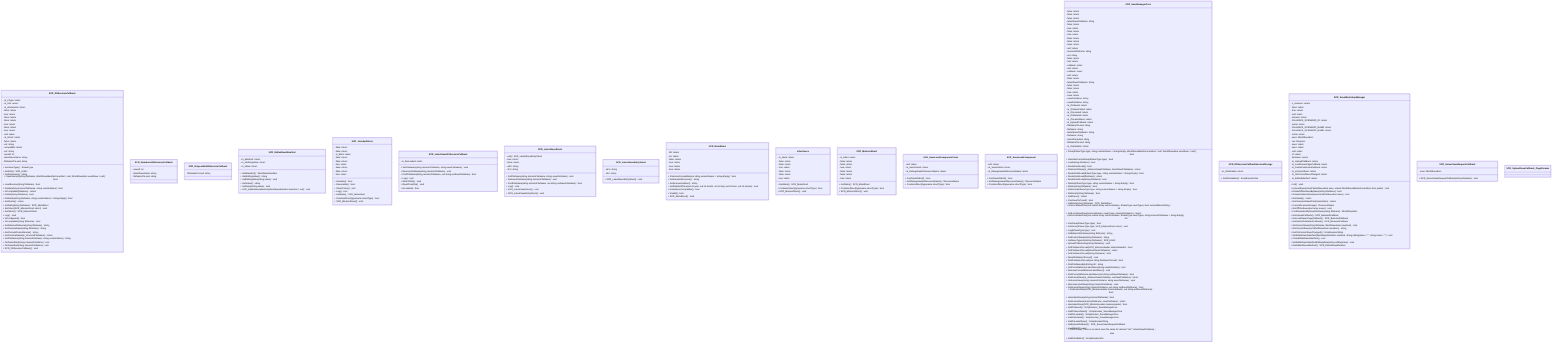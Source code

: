 classDiagram

    class SCR_DSSessionCallback {
        - m_eType: return
        - m_Info: return
        - m_sExtension: return
        - false: return
        - true: return
        - false: return
        - false: return
        - true: return
        - false: return
        - true: return
        - null: return
        - m_Struct: return
        - false: return
        - ext: string
        - compatible: return
        - ext: string
        - saveId: int
        - latestSaveName: string
        - fileNameToLoad: string
        + GetSaveType() ESaveType
        + GetInfo() SCR_UIInfo
        + GetExtension() string
        + SaveSession(string fileName, WorldSaveManifest manifest = null, WorldSaveItem usedSave = null) bool
        + LoadSession(string fileName) bool
        + Delete(string missionFileName, string customName) bool
        + IsCompatible(fileName) return
        + Delete(string fileName) bool
        + FileExists(string fileName, string customName = string.Empty) bool
        + GetGame() return
        + GetMeta(string fileName) SCR_MetaStruct
        + SetStruct(SCR_MissionStruct struct) void
        + GetStruct() SCR_MissionStruct
        + Log() void
        + IsConfigured() bool
        + IsCompatible(string fileName) bool
        + GetMissionFileName(string fileName) string
        + GetCustomName(string fileName) string
        + GetCurrentCustomName() string
        + GetCustomName(m_sCurrentFileName) return
        + GetFileName(string missionFileName, string customName) string
        + OnGameStart(string missionFileName) void
        + OnGameEnd(string missionFileName) void
        + SCR_DSSessionCallback() void
    }

    class SCR_NumberedDSSessionCallback {
        - saveId: int
        - latestSaveName: string
        - fileNameToLoad: string
    }

    class SCR_DisposableDSSessionCallback {
        - fileNameToLoad: string
    }

    class SCR_EditedSaveManifest {
        - m_Manifest: return
        - m_sEditingValue: return
        - m_Value: return
        + GetManifest() WorldSaveManifest
        + GetEditingValue() string
        + SetEditingValue(string value) void
        + GetValue() string
        + SetValue(string value) void
        + SCR_EditedSaveManifest(WorldSaveManifest manifest = null) void
    }

    class SCR_JsonApiStruct {
        - false: return
        - false: return
        + Serialize() bool
        + Deserialize() bool
        + ClearCache() void
        + Log() void
    }

    class SCR_LatestSaveDSSessionCallback {
        - m_bIsLoaded: return
        + SetFileName(string missionFileName, string saveFileName) void
        + RemoveFileName(string missionFileName) void
        + FindFileName(string missionFileName, out string outSaveFileName) bool
        + Log() void
        + WriteToFile() void
        + ReadFromFile() void
        + IsLoaded() bool
    }

    class SCR_LatestSaveStruct {
        - entry: SCR_LatestSaveEntryStruct
        - true: return
        - false: return
        - wFn: string
        - sFn: string
        + SetFileName(string missionFileName, string saveFileName) void
        + RemoveFileName(string missionFileName) void
        + FindFileName(string missionFileName, out string outSaveFileName) bool
        + Log() void
        + SCR_LatestSaveStruct() void
        + SCR_LatestSaveEntryStruct() void
    }

    class SCR_LatestSaveEntryStruct {
        - wFn: string
        - sFn: string
        + SCR_LatestSaveEntryStruct() void
    }

    class SCR_MetaStruct {
        - hR: return
        - sA: return
        - false: return
        - true: return
        - true: return
        - true: return
        + IsVersionCompatible(out string versionName = string.Empty) bool
        + GetHeaderResource() string
        + GetScenarioAddon() string
        + GetDateAndTime(out int year, out int month, out int day, out int hour, out int minute) void
        + AreAddonsCompatible() bool
        + IsValid() bool
        + SCR_MetaStruct() void
    }

    class inheritance {
        - m_Meta: return
        - false: return
        - false: return
        - true: return
        - false: return
        - false: return
        - true: return
        + GetMeta() SCR_MetaStruct
        + ContainsStruct(typename structType) bool
        + SCR_MissionStruct() void
    }

    class SCR_MissionStruct {
        - m_Meta: return
        - false: return
        - false: return
        - true: return
        - false: return
        - false: return
        - true: return
        + GetMeta() SCR_MetaStruct
        + ContainsStruct(typename structType) bool
        + SCR_MissionStruct() void
    }

    class SCR_JsonApiStruct {
        - m_Meta: return
        - false: return
        - false: return
        - true: return
        - false: return
        - false: return
        - true: return
        + GetMeta() SCR_MetaStruct
        + ContainsStruct(typename structType) bool
        + SCR_MissionStruct() void
    }

    class SCR_SaveLoadComponentClass {
        - null: return
        - m_SaveOnExit: return
        - m_DebugHeaderResourceName: return
        + CanSaveOnExit() bool
        + GetDebugHeaderResourceName() ResourceName
        + ContainsStruct(typename structType) bool
    }

    class SCR_SaveLoadComponent {
        - null: return
        - m_SaveOnExit: return
        - m_DebugHeaderResourceName: return
        + CanSaveOnExit() bool
        + GetDebugHeaderResourceName() ResourceName
        + ContainsStruct(typename structType) bool
    }

    class SCR_SaveManagerCore {
        - false: return
        - false: return
        - false: return
        - latestSaveFileName: string
        - false: return
        - true: return
        - false: return
        - true: return
        - false: return
        - false: return
        - false: return
        - null: return
        - missionFileName: string
        - ext: string
        - false: return
        - null: return
        - callback: return
        - null: return
        - callback: return
        - null: return
        - false: return
        - latestSaveFileName: string
        - false: return
        - false: return
        - true: return
        - save: return
        - saveFileName: string
        - saveFileName: string
        - m_OnSaved: return
        - m_OnSaveFailed: return
        - m_OnLoaded: return
        - m_OnDeleted: return
        - m_OnLatestSave: return
        - m_UploadCallback: return
        - fileNameToLoad: string
        - fileName: string
        - latestSaveFileName: string
        - fileName: string
        - nameFormated: string
        - fileNameToLoad: string
        - m_OnInitialize: return
        + Save(ESaveType type, string customName = string.Empty, WorldSaveManifest manifest = null, WorldSaveItem usedSave = null) bool
        + OverrideCurrentSave(ESaveType type) bool
        + Load(string fileName) bool
        + RestartAndLoad() bool
        + FindLatestSave(m_sMissionSaveFileName, latestSaveFileName) return
        + RestartAndLoad(ESaveType type, string customName = string.Empty) bool
        + RestartAndLoad(fileName) return
        + RestartAndLoad(string fileName) bool
        + Delete(ESaveType type, string customName = string.Empty) bool
        + Delete(string fileName) bool
        + FileExists(ESaveType type, string customName = string.Empty) bool
        + FileExists(string fileName) bool
        + GetGame() return
        + CanSaveToCloud() bool
        + GetMeta(string fileName) SCR_MetaStruct
        + GetLocalSaveFiles(out notnull array<string> outLocalSaves, ESaveType saveTypes, bool currentMissionOnly) int
        + GetLocalSaveFiles(outLocalSaves, saveTypes, missionFileName) return
        + GetLocalSaveFiles(out notnull array<string> outLocalSaves, ESaveType saveTypes, string missionFileName = string.Empty) int
        + CanSave(ESaveType type) bool
        + SetStruct(ESaveType type, SCR_MissionStruct struct) void
        + Log(ESaveType type) void
        + GetMissionFileName(string fileName) string
        + GetCustomName(string fileName) string
        + GetSaveTypeInfo(string fileName) SCR_UIInfo
        + UploadToWorkshop(string fileName) void
        + SetFileNameToLoad(SCR_MissionHeader missionHeader) bool
        + SetFileNameToLoad(latestSaveFileName) return
        + SetFileNameToLoad(string fileName) bool
        + ResetFileNameToLoad() void
        + FindFileNameToLoad(out string fileNameToLoad) bool
        + FindFileNameById(string id) string
        + SetCurrentMissionLatestSave(string saveFileName) void
        + RemoveCurrentMissionLatestSave() void
        + FindCurrentMissionLatestSave(out string outSaveFileName) bool
        + FindLatestSave(m_sMissionSaveFileName, outSaveFileName) return
        + SetLatestSave(string missionFileName, string saveFileName) void
        + RemoveLatestSave(string missionFileName) void
        + FindLatestSave(string missionFileName, out string outSaveFileName) bool
        + FindLatestSave(SCR_MissionHeader missionHeader, out string outSaveFileName) bool
        + HasLatestSave(string missionFileName) bool
        + FindLatestSave(missionFileName, saveFileName) return
        + HasLatestSave(SCR_MissionHeader missionHeader) bool
        + GetOnSaved() ScriptInvoker_SaveManagerCore
        + GetOnSaveFailed() ScriptInvoker_SaveManagerCore
        + GetOnLoaded() ScriptInvoker_SaveManagerCore
        + GetOnDeleted() ScriptInvoker_SaveManagerCore
        + GetOnLatestSave() ScriptInvokerString
        + GetUploadCallback() SCR_ServerSaveRequestCallback
        + LoadOnInit() void
        + PrintFormat("There is no latest save file name for mission '%1'", latestSaveFileName) else
        + GetOnInitialize() ScriptInvokerVoid
    }

    class SCR_DSSessionCallbackSessionStorage {
        - m_OnInitialize: return
        + GetOnInitialize() ScriptInvokerVoid
    }

    class SCR_SaveWorkshopManager {
        - s_Instance: return
        - false: return
        - true: return
        - null: return
        - mission: return
        - FALLBACK_SCENARIO_ID: return
        - name: return
        - FALLBACK_SCENARIO_NAME: return
        - FALLBACK_SCENARIO_NAME: return
        - name: return
        - save: WorldSaveItem
        - rev: Revision
        - save: return
        - save: return
        - null: return
        - id: return
        - fileName: return
        - m_UploadCallback: return
        - m_LoadSavesPageCallback: return
        - m_DeletePublishedCallback: return
        - m_sCurrentSave: return
        - m_OnCurrentSaveChanged: return
        - m_EditedManifest: return
        + Init() void
        + UploadSave(notnull WorldSaveItem save, notnull WorldSaveManifest manifest, bool public) void
        + DeleteOfflineSaveByName(string fileName) bool
        + DeletePublishedSave(notnull WorldSaveItem save) void
        + GetGame() return
        + GetScenarioNameFile(missionItem) return
        + CurrentScenarioImage() ResourceName
        + GetOfflineSaves(out array<WorldSaveItem> saves) void
        + FindSaveItemBySaveFileName(string fileName) WorldSaveItem
        + GetUploadCallback() SCR_BackendCallback
        + GetLoadSavesPageCallback() SCR_BackendCallback
        + GetDeletePublishedCallback() SCR_BackendCallback
        + SetCurrentSave(string fileName, WorldSaveItem saveItem) void
        + GetCurrentSave(out WorldSaveItem saveItem) string
        + GetOnCurrentSaveChanged() ScriptInvokerString
        + SetEditedSaveManifest(WorldSaveManifest manifest, string editingValue = "", string value = "") void
        + ClearEditedSaveManifest() void
        + SetEditedSaveManifestEditingValue(string editingValue) void
        + GetEditedSaveManifest() SCR_EditedSaveManifest
    }

    class SCR_ServerSaveRequestCallback {
        - save: WorldSaveItem
        + SCR_ServerSaveRequestCallback(string fileName) void
    }

    class SCR_UploadSaveCallback_PageParams {
    }
